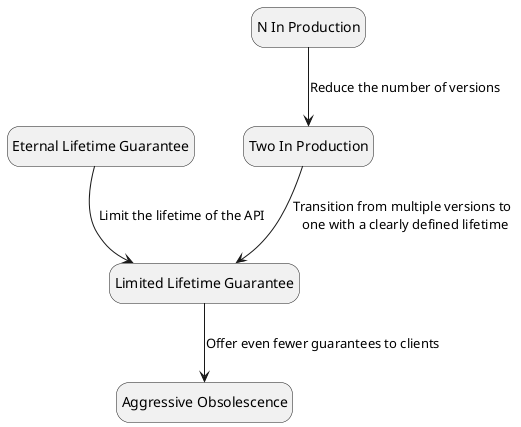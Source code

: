 @startuml
hide empty description

state "Aggressive Obsolescence" as AggressiveObsolescence
state "Eternal Lifetime Guarantee" as EternalLifetimeGuarantee
state "Limited Lifetime Guarantee" as LimitedLifetimeGuarantee
state "Two In Production" as TwoInProduction
state "N In Production" as NInProduction

EternalLifetimeGuarantee --> LimitedLifetimeGuarantee : Limit the lifetime of the API

LimitedLifetimeGuarantee --> AggressiveObsolescence : Offer even fewer guarantees to clients

TwoInProduction --> LimitedLifetimeGuarantee : Transition from multiple versions to \n one with a clearly defined lifetime

NInProduction --> TwoInProduction : Reduce the number of versions

@enduml